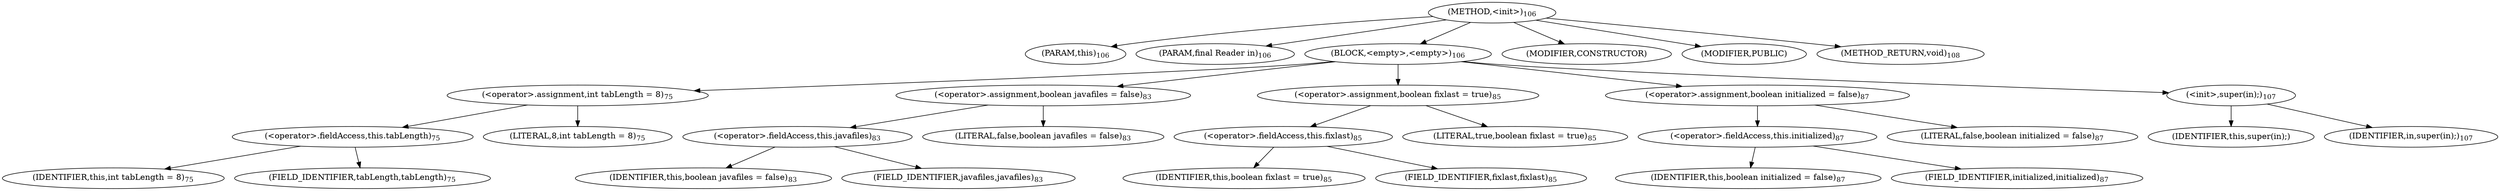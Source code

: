 digraph "&lt;init&gt;" {  
"316" [label = <(METHOD,&lt;init&gt;)<SUB>106</SUB>> ]
"6" [label = <(PARAM,this)<SUB>106</SUB>> ]
"317" [label = <(PARAM,final Reader in)<SUB>106</SUB>> ]
"318" [label = <(BLOCK,&lt;empty&gt;,&lt;empty&gt;)<SUB>106</SUB>> ]
"319" [label = <(&lt;operator&gt;.assignment,int tabLength = 8)<SUB>75</SUB>> ]
"320" [label = <(&lt;operator&gt;.fieldAccess,this.tabLength)<SUB>75</SUB>> ]
"321" [label = <(IDENTIFIER,this,int tabLength = 8)<SUB>75</SUB>> ]
"322" [label = <(FIELD_IDENTIFIER,tabLength,tabLength)<SUB>75</SUB>> ]
"323" [label = <(LITERAL,8,int tabLength = 8)<SUB>75</SUB>> ]
"324" [label = <(&lt;operator&gt;.assignment,boolean javafiles = false)<SUB>83</SUB>> ]
"325" [label = <(&lt;operator&gt;.fieldAccess,this.javafiles)<SUB>83</SUB>> ]
"326" [label = <(IDENTIFIER,this,boolean javafiles = false)<SUB>83</SUB>> ]
"327" [label = <(FIELD_IDENTIFIER,javafiles,javafiles)<SUB>83</SUB>> ]
"328" [label = <(LITERAL,false,boolean javafiles = false)<SUB>83</SUB>> ]
"329" [label = <(&lt;operator&gt;.assignment,boolean fixlast = true)<SUB>85</SUB>> ]
"330" [label = <(&lt;operator&gt;.fieldAccess,this.fixlast)<SUB>85</SUB>> ]
"331" [label = <(IDENTIFIER,this,boolean fixlast = true)<SUB>85</SUB>> ]
"332" [label = <(FIELD_IDENTIFIER,fixlast,fixlast)<SUB>85</SUB>> ]
"333" [label = <(LITERAL,true,boolean fixlast = true)<SUB>85</SUB>> ]
"334" [label = <(&lt;operator&gt;.assignment,boolean initialized = false)<SUB>87</SUB>> ]
"335" [label = <(&lt;operator&gt;.fieldAccess,this.initialized)<SUB>87</SUB>> ]
"336" [label = <(IDENTIFIER,this,boolean initialized = false)<SUB>87</SUB>> ]
"337" [label = <(FIELD_IDENTIFIER,initialized,initialized)<SUB>87</SUB>> ]
"338" [label = <(LITERAL,false,boolean initialized = false)<SUB>87</SUB>> ]
"339" [label = <(&lt;init&gt;,super(in);)<SUB>107</SUB>> ]
"5" [label = <(IDENTIFIER,this,super(in);)> ]
"340" [label = <(IDENTIFIER,in,super(in);)<SUB>107</SUB>> ]
"341" [label = <(MODIFIER,CONSTRUCTOR)> ]
"342" [label = <(MODIFIER,PUBLIC)> ]
"343" [label = <(METHOD_RETURN,void)<SUB>108</SUB>> ]
  "316" -> "6" 
  "316" -> "317" 
  "316" -> "318" 
  "316" -> "341" 
  "316" -> "342" 
  "316" -> "343" 
  "318" -> "319" 
  "318" -> "324" 
  "318" -> "329" 
  "318" -> "334" 
  "318" -> "339" 
  "319" -> "320" 
  "319" -> "323" 
  "320" -> "321" 
  "320" -> "322" 
  "324" -> "325" 
  "324" -> "328" 
  "325" -> "326" 
  "325" -> "327" 
  "329" -> "330" 
  "329" -> "333" 
  "330" -> "331" 
  "330" -> "332" 
  "334" -> "335" 
  "334" -> "338" 
  "335" -> "336" 
  "335" -> "337" 
  "339" -> "5" 
  "339" -> "340" 
}
